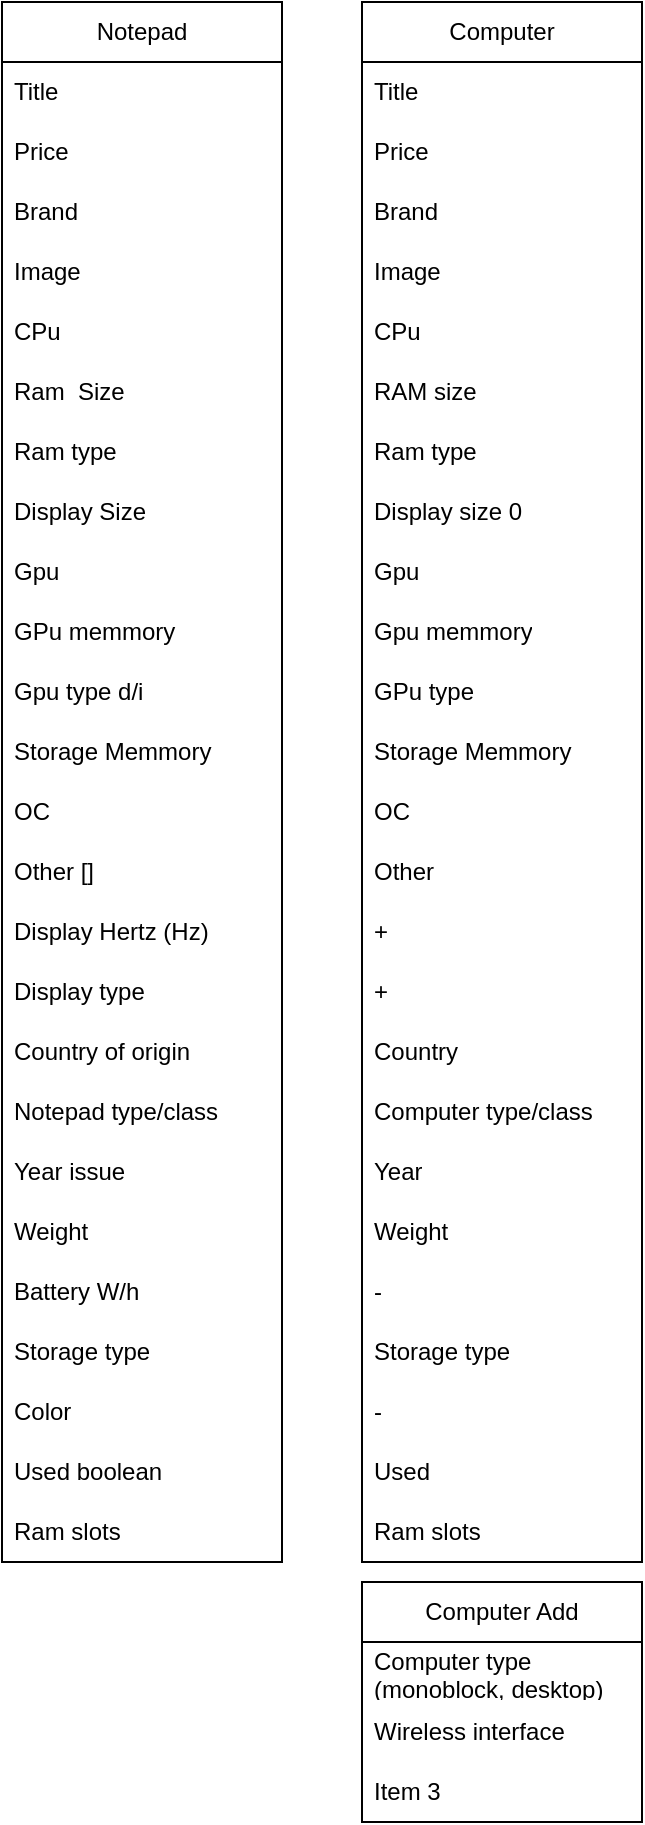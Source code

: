 <mxfile version="24.7.16">
  <diagram id="C5RBs43oDa-KdzZeNtuy" name="Page-1">
    <mxGraphModel dx="2533" dy="1023" grid="1" gridSize="10" guides="1" tooltips="1" connect="1" arrows="1" fold="1" page="1" pageScale="1" pageWidth="827" pageHeight="1169" math="0" shadow="0">
      <root>
        <mxCell id="WIyWlLk6GJQsqaUBKTNV-0" />
        <mxCell id="WIyWlLk6GJQsqaUBKTNV-1" parent="WIyWlLk6GJQsqaUBKTNV-0" />
        <mxCell id="Ro-LZWOYVNrGf2uslVAt-0" value="Notepad" style="swimlane;fontStyle=0;childLayout=stackLayout;horizontal=1;startSize=30;horizontalStack=0;resizeParent=1;resizeParentMax=0;resizeLast=0;collapsible=1;marginBottom=0;whiteSpace=wrap;html=1;" parent="WIyWlLk6GJQsqaUBKTNV-1" vertex="1">
          <mxGeometry x="-790" y="570" width="140" height="780" as="geometry" />
        </mxCell>
        <mxCell id="Ro-LZWOYVNrGf2uslVAt-1" value="Title" style="text;strokeColor=none;fillColor=none;align=left;verticalAlign=middle;spacingLeft=4;spacingRight=4;overflow=hidden;points=[[0,0.5],[1,0.5]];portConstraint=eastwest;rotatable=0;whiteSpace=wrap;html=1;" parent="Ro-LZWOYVNrGf2uslVAt-0" vertex="1">
          <mxGeometry y="30" width="140" height="30" as="geometry" />
        </mxCell>
        <mxCell id="Ro-LZWOYVNrGf2uslVAt-2" value="Price" style="text;strokeColor=none;fillColor=none;align=left;verticalAlign=middle;spacingLeft=4;spacingRight=4;overflow=hidden;points=[[0,0.5],[1,0.5]];portConstraint=eastwest;rotatable=0;whiteSpace=wrap;html=1;" parent="Ro-LZWOYVNrGf2uslVAt-0" vertex="1">
          <mxGeometry y="60" width="140" height="30" as="geometry" />
        </mxCell>
        <mxCell id="Ro-LZWOYVNrGf2uslVAt-3" value="Brand" style="text;strokeColor=none;fillColor=none;align=left;verticalAlign=middle;spacingLeft=4;spacingRight=4;overflow=hidden;points=[[0,0.5],[1,0.5]];portConstraint=eastwest;rotatable=0;whiteSpace=wrap;html=1;" parent="Ro-LZWOYVNrGf2uslVAt-0" vertex="1">
          <mxGeometry y="90" width="140" height="30" as="geometry" />
        </mxCell>
        <mxCell id="Ro-LZWOYVNrGf2uslVAt-11" value="Image" style="text;strokeColor=none;fillColor=none;align=left;verticalAlign=middle;spacingLeft=4;spacingRight=4;overflow=hidden;points=[[0,0.5],[1,0.5]];portConstraint=eastwest;rotatable=0;whiteSpace=wrap;html=1;" parent="Ro-LZWOYVNrGf2uslVAt-0" vertex="1">
          <mxGeometry y="120" width="140" height="30" as="geometry" />
        </mxCell>
        <mxCell id="Ro-LZWOYVNrGf2uslVAt-10" value="CPu&amp;nbsp;" style="text;strokeColor=none;fillColor=none;align=left;verticalAlign=middle;spacingLeft=4;spacingRight=4;overflow=hidden;points=[[0,0.5],[1,0.5]];portConstraint=eastwest;rotatable=0;whiteSpace=wrap;html=1;" parent="Ro-LZWOYVNrGf2uslVAt-0" vertex="1">
          <mxGeometry y="150" width="140" height="30" as="geometry" />
        </mxCell>
        <mxCell id="Ro-LZWOYVNrGf2uslVAt-8" value="Ram&amp;nbsp; Size" style="text;strokeColor=none;fillColor=none;align=left;verticalAlign=middle;spacingLeft=4;spacingRight=4;overflow=hidden;points=[[0,0.5],[1,0.5]];portConstraint=eastwest;rotatable=0;whiteSpace=wrap;html=1;" parent="Ro-LZWOYVNrGf2uslVAt-0" vertex="1">
          <mxGeometry y="180" width="140" height="30" as="geometry" />
        </mxCell>
        <mxCell id="-u_h-qpYWSKvwIhO8sNY-0" value="Ram type" style="text;strokeColor=none;fillColor=none;align=left;verticalAlign=middle;spacingLeft=4;spacingRight=4;overflow=hidden;points=[[0,0.5],[1,0.5]];portConstraint=eastwest;rotatable=0;whiteSpace=wrap;html=1;" vertex="1" parent="Ro-LZWOYVNrGf2uslVAt-0">
          <mxGeometry y="210" width="140" height="30" as="geometry" />
        </mxCell>
        <mxCell id="Ro-LZWOYVNrGf2uslVAt-7" value="Display Size" style="text;strokeColor=none;fillColor=none;align=left;verticalAlign=middle;spacingLeft=4;spacingRight=4;overflow=hidden;points=[[0,0.5],[1,0.5]];portConstraint=eastwest;rotatable=0;whiteSpace=wrap;html=1;" parent="Ro-LZWOYVNrGf2uslVAt-0" vertex="1">
          <mxGeometry y="240" width="140" height="30" as="geometry" />
        </mxCell>
        <mxCell id="Ro-LZWOYVNrGf2uslVAt-6" value="Gpu" style="text;strokeColor=none;fillColor=none;align=left;verticalAlign=middle;spacingLeft=4;spacingRight=4;overflow=hidden;points=[[0,0.5],[1,0.5]];portConstraint=eastwest;rotatable=0;whiteSpace=wrap;html=1;" parent="Ro-LZWOYVNrGf2uslVAt-0" vertex="1">
          <mxGeometry y="270" width="140" height="30" as="geometry" />
        </mxCell>
        <mxCell id="Ro-LZWOYVNrGf2uslVAt-15" value="GPu memmory" style="text;strokeColor=none;fillColor=none;align=left;verticalAlign=middle;spacingLeft=4;spacingRight=4;overflow=hidden;points=[[0,0.5],[1,0.5]];portConstraint=eastwest;rotatable=0;whiteSpace=wrap;html=1;" parent="Ro-LZWOYVNrGf2uslVAt-0" vertex="1">
          <mxGeometry y="300" width="140" height="30" as="geometry" />
        </mxCell>
        <mxCell id="-u_h-qpYWSKvwIhO8sNY-1" value="Gpu type d/i" style="text;strokeColor=none;fillColor=none;align=left;verticalAlign=middle;spacingLeft=4;spacingRight=4;overflow=hidden;points=[[0,0.5],[1,0.5]];portConstraint=eastwest;rotatable=0;whiteSpace=wrap;html=1;" vertex="1" parent="Ro-LZWOYVNrGf2uslVAt-0">
          <mxGeometry y="330" width="140" height="30" as="geometry" />
        </mxCell>
        <mxCell id="Ro-LZWOYVNrGf2uslVAt-5" value="Storage Memmory" style="text;strokeColor=none;fillColor=none;align=left;verticalAlign=middle;spacingLeft=4;spacingRight=4;overflow=hidden;points=[[0,0.5],[1,0.5]];portConstraint=eastwest;rotatable=0;whiteSpace=wrap;html=1;" parent="Ro-LZWOYVNrGf2uslVAt-0" vertex="1">
          <mxGeometry y="360" width="140" height="30" as="geometry" />
        </mxCell>
        <mxCell id="Ro-LZWOYVNrGf2uslVAt-4" value="OC" style="text;strokeColor=none;fillColor=none;align=left;verticalAlign=middle;spacingLeft=4;spacingRight=4;overflow=hidden;points=[[0,0.5],[1,0.5]];portConstraint=eastwest;rotatable=0;whiteSpace=wrap;html=1;" parent="Ro-LZWOYVNrGf2uslVAt-0" vertex="1">
          <mxGeometry y="390" width="140" height="30" as="geometry" />
        </mxCell>
        <mxCell id="Ro-LZWOYVNrGf2uslVAt-14" value="Other []" style="text;strokeColor=none;fillColor=none;align=left;verticalAlign=middle;spacingLeft=4;spacingRight=4;overflow=hidden;points=[[0,0.5],[1,0.5]];portConstraint=eastwest;rotatable=0;whiteSpace=wrap;html=1;" parent="Ro-LZWOYVNrGf2uslVAt-0" vertex="1">
          <mxGeometry y="420" width="140" height="30" as="geometry" />
        </mxCell>
        <mxCell id="Ro-LZWOYVNrGf2uslVAt-13" value="Display Hertz (Hz)" style="text;strokeColor=none;fillColor=none;align=left;verticalAlign=middle;spacingLeft=4;spacingRight=4;overflow=hidden;points=[[0,0.5],[1,0.5]];portConstraint=eastwest;rotatable=0;whiteSpace=wrap;html=1;" parent="Ro-LZWOYVNrGf2uslVAt-0" vertex="1">
          <mxGeometry y="450" width="140" height="30" as="geometry" />
        </mxCell>
        <mxCell id="-u_h-qpYWSKvwIhO8sNY-2" value="Display type" style="text;strokeColor=none;fillColor=none;align=left;verticalAlign=middle;spacingLeft=4;spacingRight=4;overflow=hidden;points=[[0,0.5],[1,0.5]];portConstraint=eastwest;rotatable=0;whiteSpace=wrap;html=1;" vertex="1" parent="Ro-LZWOYVNrGf2uslVAt-0">
          <mxGeometry y="480" width="140" height="30" as="geometry" />
        </mxCell>
        <mxCell id="Ro-LZWOYVNrGf2uslVAt-12" value="Country of origin" style="text;strokeColor=none;fillColor=none;align=left;verticalAlign=middle;spacingLeft=4;spacingRight=4;overflow=hidden;points=[[0,0.5],[1,0.5]];portConstraint=eastwest;rotatable=0;whiteSpace=wrap;html=1;" parent="Ro-LZWOYVNrGf2uslVAt-0" vertex="1">
          <mxGeometry y="510" width="140" height="30" as="geometry" />
        </mxCell>
        <mxCell id="Ro-LZWOYVNrGf2uslVAt-18" value="Notepad type/class" style="text;strokeColor=none;fillColor=none;align=left;verticalAlign=middle;spacingLeft=4;spacingRight=4;overflow=hidden;points=[[0,0.5],[1,0.5]];portConstraint=eastwest;rotatable=0;whiteSpace=wrap;html=1;" parent="Ro-LZWOYVNrGf2uslVAt-0" vertex="1">
          <mxGeometry y="540" width="140" height="30" as="geometry" />
        </mxCell>
        <mxCell id="Ro-LZWOYVNrGf2uslVAt-17" value="Year issue" style="text;strokeColor=none;fillColor=none;align=left;verticalAlign=middle;spacingLeft=4;spacingRight=4;overflow=hidden;points=[[0,0.5],[1,0.5]];portConstraint=eastwest;rotatable=0;whiteSpace=wrap;html=1;" parent="Ro-LZWOYVNrGf2uslVAt-0" vertex="1">
          <mxGeometry y="570" width="140" height="30" as="geometry" />
        </mxCell>
        <mxCell id="Ro-LZWOYVNrGf2uslVAt-16" value="Weight" style="text;strokeColor=none;fillColor=none;align=left;verticalAlign=middle;spacingLeft=4;spacingRight=4;overflow=hidden;points=[[0,0.5],[1,0.5]];portConstraint=eastwest;rotatable=0;whiteSpace=wrap;html=1;" parent="Ro-LZWOYVNrGf2uslVAt-0" vertex="1">
          <mxGeometry y="600" width="140" height="30" as="geometry" />
        </mxCell>
        <mxCell id="-u_h-qpYWSKvwIhO8sNY-7" value="Battery W/h" style="text;strokeColor=none;fillColor=none;align=left;verticalAlign=middle;spacingLeft=4;spacingRight=4;overflow=hidden;points=[[0,0.5],[1,0.5]];portConstraint=eastwest;rotatable=0;whiteSpace=wrap;html=1;" vertex="1" parent="Ro-LZWOYVNrGf2uslVAt-0">
          <mxGeometry y="630" width="140" height="30" as="geometry" />
        </mxCell>
        <mxCell id="-u_h-qpYWSKvwIhO8sNY-6" value="Storage type" style="text;strokeColor=none;fillColor=none;align=left;verticalAlign=middle;spacingLeft=4;spacingRight=4;overflow=hidden;points=[[0,0.5],[1,0.5]];portConstraint=eastwest;rotatable=0;whiteSpace=wrap;html=1;" vertex="1" parent="Ro-LZWOYVNrGf2uslVAt-0">
          <mxGeometry y="660" width="140" height="30" as="geometry" />
        </mxCell>
        <mxCell id="-u_h-qpYWSKvwIhO8sNY-5" value="Color" style="text;strokeColor=none;fillColor=none;align=left;verticalAlign=middle;spacingLeft=4;spacingRight=4;overflow=hidden;points=[[0,0.5],[1,0.5]];portConstraint=eastwest;rotatable=0;whiteSpace=wrap;html=1;" vertex="1" parent="Ro-LZWOYVNrGf2uslVAt-0">
          <mxGeometry y="690" width="140" height="30" as="geometry" />
        </mxCell>
        <mxCell id="-u_h-qpYWSKvwIhO8sNY-4" value="Used boolean" style="text;strokeColor=none;fillColor=none;align=left;verticalAlign=middle;spacingLeft=4;spacingRight=4;overflow=hidden;points=[[0,0.5],[1,0.5]];portConstraint=eastwest;rotatable=0;whiteSpace=wrap;html=1;" vertex="1" parent="Ro-LZWOYVNrGf2uslVAt-0">
          <mxGeometry y="720" width="140" height="30" as="geometry" />
        </mxCell>
        <mxCell id="-u_h-qpYWSKvwIhO8sNY-3" value="Ram slots" style="text;strokeColor=none;fillColor=none;align=left;verticalAlign=middle;spacingLeft=4;spacingRight=4;overflow=hidden;points=[[0,0.5],[1,0.5]];portConstraint=eastwest;rotatable=0;whiteSpace=wrap;html=1;" vertex="1" parent="Ro-LZWOYVNrGf2uslVAt-0">
          <mxGeometry y="750" width="140" height="30" as="geometry" />
        </mxCell>
        <mxCell id="-u_h-qpYWSKvwIhO8sNY-9" value="Computer" style="swimlane;fontStyle=0;childLayout=stackLayout;horizontal=1;startSize=30;horizontalStack=0;resizeParent=1;resizeParentMax=0;resizeLast=0;collapsible=1;marginBottom=0;whiteSpace=wrap;html=1;" vertex="1" parent="WIyWlLk6GJQsqaUBKTNV-1">
          <mxGeometry x="-610" y="570" width="140" height="780" as="geometry" />
        </mxCell>
        <mxCell id="-u_h-qpYWSKvwIhO8sNY-10" value="Title" style="text;strokeColor=none;fillColor=none;align=left;verticalAlign=middle;spacingLeft=4;spacingRight=4;overflow=hidden;points=[[0,0.5],[1,0.5]];portConstraint=eastwest;rotatable=0;whiteSpace=wrap;html=1;" vertex="1" parent="-u_h-qpYWSKvwIhO8sNY-9">
          <mxGeometry y="30" width="140" height="30" as="geometry" />
        </mxCell>
        <mxCell id="-u_h-qpYWSKvwIhO8sNY-11" value="Price" style="text;strokeColor=none;fillColor=none;align=left;verticalAlign=middle;spacingLeft=4;spacingRight=4;overflow=hidden;points=[[0,0.5],[1,0.5]];portConstraint=eastwest;rotatable=0;whiteSpace=wrap;html=1;" vertex="1" parent="-u_h-qpYWSKvwIhO8sNY-9">
          <mxGeometry y="60" width="140" height="30" as="geometry" />
        </mxCell>
        <mxCell id="-u_h-qpYWSKvwIhO8sNY-12" value="Brand" style="text;strokeColor=none;fillColor=none;align=left;verticalAlign=middle;spacingLeft=4;spacingRight=4;overflow=hidden;points=[[0,0.5],[1,0.5]];portConstraint=eastwest;rotatable=0;whiteSpace=wrap;html=1;" vertex="1" parent="-u_h-qpYWSKvwIhO8sNY-9">
          <mxGeometry y="90" width="140" height="30" as="geometry" />
        </mxCell>
        <mxCell id="-u_h-qpYWSKvwIhO8sNY-13" value="Image" style="text;strokeColor=none;fillColor=none;align=left;verticalAlign=middle;spacingLeft=4;spacingRight=4;overflow=hidden;points=[[0,0.5],[1,0.5]];portConstraint=eastwest;rotatable=0;whiteSpace=wrap;html=1;" vertex="1" parent="-u_h-qpYWSKvwIhO8sNY-9">
          <mxGeometry y="120" width="140" height="30" as="geometry" />
        </mxCell>
        <mxCell id="-u_h-qpYWSKvwIhO8sNY-25" value="CPu" style="text;strokeColor=none;fillColor=none;align=left;verticalAlign=middle;spacingLeft=4;spacingRight=4;overflow=hidden;points=[[0,0.5],[1,0.5]];portConstraint=eastwest;rotatable=0;whiteSpace=wrap;html=1;" vertex="1" parent="-u_h-qpYWSKvwIhO8sNY-9">
          <mxGeometry y="150" width="140" height="30" as="geometry" />
        </mxCell>
        <mxCell id="-u_h-qpYWSKvwIhO8sNY-23" value="RAM size" style="text;strokeColor=none;fillColor=none;align=left;verticalAlign=middle;spacingLeft=4;spacingRight=4;overflow=hidden;points=[[0,0.5],[1,0.5]];portConstraint=eastwest;rotatable=0;whiteSpace=wrap;html=1;" vertex="1" parent="-u_h-qpYWSKvwIhO8sNY-9">
          <mxGeometry y="180" width="140" height="30" as="geometry" />
        </mxCell>
        <mxCell id="-u_h-qpYWSKvwIhO8sNY-22" value="Ram type" style="text;strokeColor=none;fillColor=none;align=left;verticalAlign=middle;spacingLeft=4;spacingRight=4;overflow=hidden;points=[[0,0.5],[1,0.5]];portConstraint=eastwest;rotatable=0;whiteSpace=wrap;html=1;" vertex="1" parent="-u_h-qpYWSKvwIhO8sNY-9">
          <mxGeometry y="210" width="140" height="30" as="geometry" />
        </mxCell>
        <mxCell id="-u_h-qpYWSKvwIhO8sNY-21" value="Display size 0" style="text;strokeColor=none;fillColor=none;align=left;verticalAlign=middle;spacingLeft=4;spacingRight=4;overflow=hidden;points=[[0,0.5],[1,0.5]];portConstraint=eastwest;rotatable=0;whiteSpace=wrap;html=1;" vertex="1" parent="-u_h-qpYWSKvwIhO8sNY-9">
          <mxGeometry y="240" width="140" height="30" as="geometry" />
        </mxCell>
        <mxCell id="-u_h-qpYWSKvwIhO8sNY-20" value="Gpu" style="text;strokeColor=none;fillColor=none;align=left;verticalAlign=middle;spacingLeft=4;spacingRight=4;overflow=hidden;points=[[0,0.5],[1,0.5]];portConstraint=eastwest;rotatable=0;whiteSpace=wrap;html=1;" vertex="1" parent="-u_h-qpYWSKvwIhO8sNY-9">
          <mxGeometry y="270" width="140" height="30" as="geometry" />
        </mxCell>
        <mxCell id="-u_h-qpYWSKvwIhO8sNY-19" value="Gpu memmory" style="text;strokeColor=none;fillColor=none;align=left;verticalAlign=middle;spacingLeft=4;spacingRight=4;overflow=hidden;points=[[0,0.5],[1,0.5]];portConstraint=eastwest;rotatable=0;whiteSpace=wrap;html=1;" vertex="1" parent="-u_h-qpYWSKvwIhO8sNY-9">
          <mxGeometry y="300" width="140" height="30" as="geometry" />
        </mxCell>
        <mxCell id="-u_h-qpYWSKvwIhO8sNY-18" value="GPu type&amp;nbsp;" style="text;strokeColor=none;fillColor=none;align=left;verticalAlign=middle;spacingLeft=4;spacingRight=4;overflow=hidden;points=[[0,0.5],[1,0.5]];portConstraint=eastwest;rotatable=0;whiteSpace=wrap;html=1;" vertex="1" parent="-u_h-qpYWSKvwIhO8sNY-9">
          <mxGeometry y="330" width="140" height="30" as="geometry" />
        </mxCell>
        <mxCell id="-u_h-qpYWSKvwIhO8sNY-17" value="Storage Memmory" style="text;strokeColor=none;fillColor=none;align=left;verticalAlign=middle;spacingLeft=4;spacingRight=4;overflow=hidden;points=[[0,0.5],[1,0.5]];portConstraint=eastwest;rotatable=0;whiteSpace=wrap;html=1;" vertex="1" parent="-u_h-qpYWSKvwIhO8sNY-9">
          <mxGeometry y="360" width="140" height="30" as="geometry" />
        </mxCell>
        <mxCell id="-u_h-qpYWSKvwIhO8sNY-16" value="OC" style="text;strokeColor=none;fillColor=none;align=left;verticalAlign=middle;spacingLeft=4;spacingRight=4;overflow=hidden;points=[[0,0.5],[1,0.5]];portConstraint=eastwest;rotatable=0;whiteSpace=wrap;html=1;" vertex="1" parent="-u_h-qpYWSKvwIhO8sNY-9">
          <mxGeometry y="390" width="140" height="30" as="geometry" />
        </mxCell>
        <mxCell id="-u_h-qpYWSKvwIhO8sNY-15" value="Other" style="text;strokeColor=none;fillColor=none;align=left;verticalAlign=middle;spacingLeft=4;spacingRight=4;overflow=hidden;points=[[0,0.5],[1,0.5]];portConstraint=eastwest;rotatable=0;whiteSpace=wrap;html=1;" vertex="1" parent="-u_h-qpYWSKvwIhO8sNY-9">
          <mxGeometry y="420" width="140" height="30" as="geometry" />
        </mxCell>
        <mxCell id="-u_h-qpYWSKvwIhO8sNY-14" value="+" style="text;strokeColor=none;fillColor=none;align=left;verticalAlign=middle;spacingLeft=4;spacingRight=4;overflow=hidden;points=[[0,0.5],[1,0.5]];portConstraint=eastwest;rotatable=0;whiteSpace=wrap;html=1;" vertex="1" parent="-u_h-qpYWSKvwIhO8sNY-9">
          <mxGeometry y="450" width="140" height="30" as="geometry" />
        </mxCell>
        <mxCell id="-u_h-qpYWSKvwIhO8sNY-34" value="+" style="text;strokeColor=none;fillColor=none;align=left;verticalAlign=middle;spacingLeft=4;spacingRight=4;overflow=hidden;points=[[0,0.5],[1,0.5]];portConstraint=eastwest;rotatable=0;whiteSpace=wrap;html=1;" vertex="1" parent="-u_h-qpYWSKvwIhO8sNY-9">
          <mxGeometry y="480" width="140" height="30" as="geometry" />
        </mxCell>
        <mxCell id="-u_h-qpYWSKvwIhO8sNY-33" value="Country" style="text;strokeColor=none;fillColor=none;align=left;verticalAlign=middle;spacingLeft=4;spacingRight=4;overflow=hidden;points=[[0,0.5],[1,0.5]];portConstraint=eastwest;rotatable=0;whiteSpace=wrap;html=1;" vertex="1" parent="-u_h-qpYWSKvwIhO8sNY-9">
          <mxGeometry y="510" width="140" height="30" as="geometry" />
        </mxCell>
        <mxCell id="-u_h-qpYWSKvwIhO8sNY-32" value="Computer type/class" style="text;strokeColor=none;fillColor=none;align=left;verticalAlign=middle;spacingLeft=4;spacingRight=4;overflow=hidden;points=[[0,0.5],[1,0.5]];portConstraint=eastwest;rotatable=0;whiteSpace=wrap;html=1;" vertex="1" parent="-u_h-qpYWSKvwIhO8sNY-9">
          <mxGeometry y="540" width="140" height="30" as="geometry" />
        </mxCell>
        <mxCell id="-u_h-qpYWSKvwIhO8sNY-31" value="Year" style="text;strokeColor=none;fillColor=none;align=left;verticalAlign=middle;spacingLeft=4;spacingRight=4;overflow=hidden;points=[[0,0.5],[1,0.5]];portConstraint=eastwest;rotatable=0;whiteSpace=wrap;html=1;" vertex="1" parent="-u_h-qpYWSKvwIhO8sNY-9">
          <mxGeometry y="570" width="140" height="30" as="geometry" />
        </mxCell>
        <mxCell id="-u_h-qpYWSKvwIhO8sNY-35" value="Weight" style="text;strokeColor=none;fillColor=none;align=left;verticalAlign=middle;spacingLeft=4;spacingRight=4;overflow=hidden;points=[[0,0.5],[1,0.5]];portConstraint=eastwest;rotatable=0;whiteSpace=wrap;html=1;" vertex="1" parent="-u_h-qpYWSKvwIhO8sNY-9">
          <mxGeometry y="600" width="140" height="30" as="geometry" />
        </mxCell>
        <mxCell id="-u_h-qpYWSKvwIhO8sNY-30" value="-" style="text;strokeColor=none;fillColor=none;align=left;verticalAlign=middle;spacingLeft=4;spacingRight=4;overflow=hidden;points=[[0,0.5],[1,0.5]];portConstraint=eastwest;rotatable=0;whiteSpace=wrap;html=1;" vertex="1" parent="-u_h-qpYWSKvwIhO8sNY-9">
          <mxGeometry y="630" width="140" height="30" as="geometry" />
        </mxCell>
        <mxCell id="-u_h-qpYWSKvwIhO8sNY-29" value="Storage type" style="text;strokeColor=none;fillColor=none;align=left;verticalAlign=middle;spacingLeft=4;spacingRight=4;overflow=hidden;points=[[0,0.5],[1,0.5]];portConstraint=eastwest;rotatable=0;whiteSpace=wrap;html=1;" vertex="1" parent="-u_h-qpYWSKvwIhO8sNY-9">
          <mxGeometry y="660" width="140" height="30" as="geometry" />
        </mxCell>
        <mxCell id="-u_h-qpYWSKvwIhO8sNY-28" value="-" style="text;strokeColor=none;fillColor=none;align=left;verticalAlign=middle;spacingLeft=4;spacingRight=4;overflow=hidden;points=[[0,0.5],[1,0.5]];portConstraint=eastwest;rotatable=0;whiteSpace=wrap;html=1;" vertex="1" parent="-u_h-qpYWSKvwIhO8sNY-9">
          <mxGeometry y="690" width="140" height="30" as="geometry" />
        </mxCell>
        <mxCell id="-u_h-qpYWSKvwIhO8sNY-27" value="Used" style="text;strokeColor=none;fillColor=none;align=left;verticalAlign=middle;spacingLeft=4;spacingRight=4;overflow=hidden;points=[[0,0.5],[1,0.5]];portConstraint=eastwest;rotatable=0;whiteSpace=wrap;html=1;" vertex="1" parent="-u_h-qpYWSKvwIhO8sNY-9">
          <mxGeometry y="720" width="140" height="30" as="geometry" />
        </mxCell>
        <mxCell id="-u_h-qpYWSKvwIhO8sNY-26" value="Ram slots" style="text;strokeColor=none;fillColor=none;align=left;verticalAlign=middle;spacingLeft=4;spacingRight=4;overflow=hidden;points=[[0,0.5],[1,0.5]];portConstraint=eastwest;rotatable=0;whiteSpace=wrap;html=1;" vertex="1" parent="-u_h-qpYWSKvwIhO8sNY-9">
          <mxGeometry y="750" width="140" height="30" as="geometry" />
        </mxCell>
        <mxCell id="-u_h-qpYWSKvwIhO8sNY-37" value="Computer Add" style="swimlane;fontStyle=0;childLayout=stackLayout;horizontal=1;startSize=30;horizontalStack=0;resizeParent=1;resizeParentMax=0;resizeLast=0;collapsible=1;marginBottom=0;whiteSpace=wrap;html=1;" vertex="1" parent="WIyWlLk6GJQsqaUBKTNV-1">
          <mxGeometry x="-610" y="1360" width="140" height="120" as="geometry" />
        </mxCell>
        <mxCell id="-u_h-qpYWSKvwIhO8sNY-38" value="Computer type (monoblock, desktop)" style="text;strokeColor=none;fillColor=none;align=left;verticalAlign=middle;spacingLeft=4;spacingRight=4;overflow=hidden;points=[[0,0.5],[1,0.5]];portConstraint=eastwest;rotatable=0;whiteSpace=wrap;html=1;" vertex="1" parent="-u_h-qpYWSKvwIhO8sNY-37">
          <mxGeometry y="30" width="140" height="30" as="geometry" />
        </mxCell>
        <mxCell id="-u_h-qpYWSKvwIhO8sNY-39" value="Wireless interface" style="text;strokeColor=none;fillColor=none;align=left;verticalAlign=middle;spacingLeft=4;spacingRight=4;overflow=hidden;points=[[0,0.5],[1,0.5]];portConstraint=eastwest;rotatable=0;whiteSpace=wrap;html=1;" vertex="1" parent="-u_h-qpYWSKvwIhO8sNY-37">
          <mxGeometry y="60" width="140" height="30" as="geometry" />
        </mxCell>
        <mxCell id="-u_h-qpYWSKvwIhO8sNY-40" value="Item 3" style="text;strokeColor=none;fillColor=none;align=left;verticalAlign=middle;spacingLeft=4;spacingRight=4;overflow=hidden;points=[[0,0.5],[1,0.5]];portConstraint=eastwest;rotatable=0;whiteSpace=wrap;html=1;" vertex="1" parent="-u_h-qpYWSKvwIhO8sNY-37">
          <mxGeometry y="90" width="140" height="30" as="geometry" />
        </mxCell>
      </root>
    </mxGraphModel>
  </diagram>
</mxfile>

